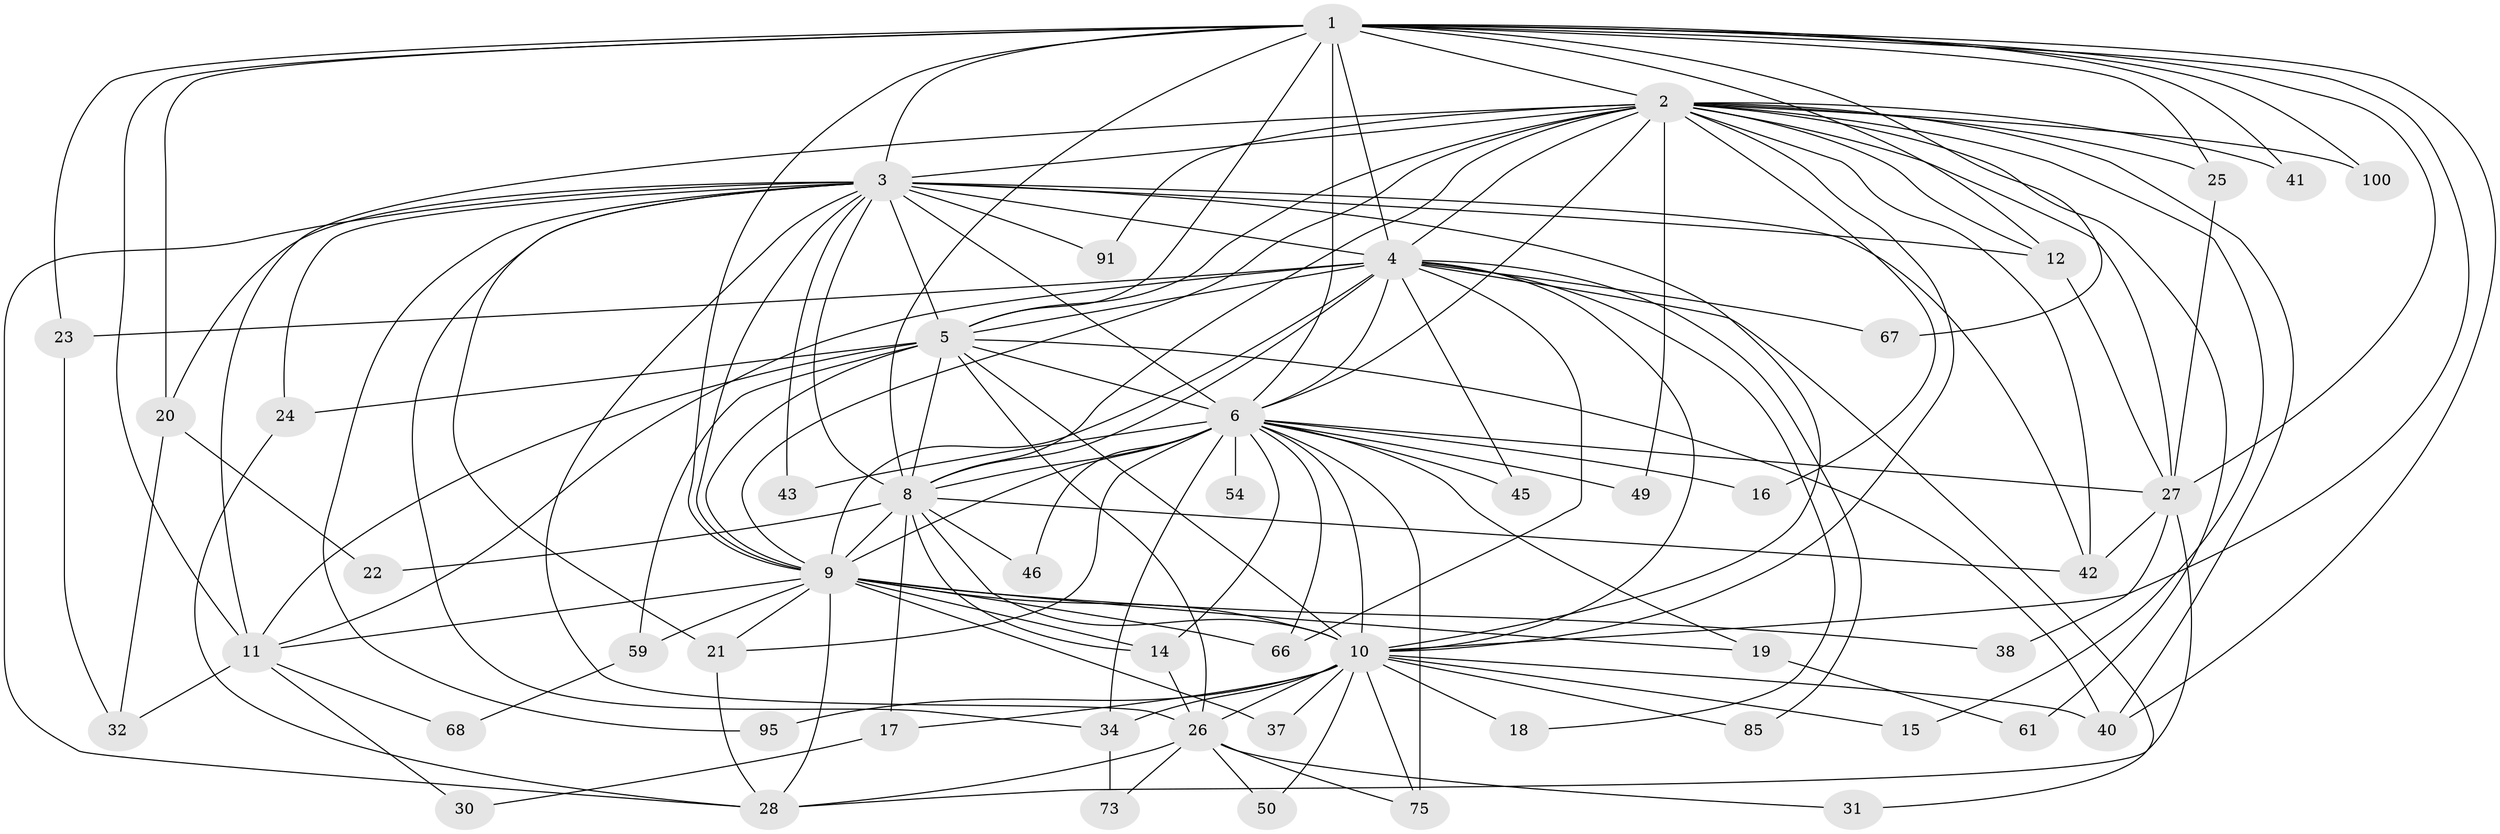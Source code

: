 // original degree distribution, {21: 0.019230769230769232, 25: 0.009615384615384616, 28: 0.009615384615384616, 17: 0.009615384615384616, 18: 0.019230769230769232, 20: 0.009615384615384616, 23: 0.009615384615384616, 22: 0.009615384615384616, 7: 0.019230769230769232, 4: 0.08653846153846154, 3: 0.21153846153846154, 5: 0.028846153846153848, 2: 0.5480769230769231, 8: 0.009615384615384616}
// Generated by graph-tools (version 1.1) at 2025/14/03/09/25 04:14:12]
// undirected, 52 vertices, 144 edges
graph export_dot {
graph [start="1"]
  node [color=gray90,style=filled];
  1;
  2;
  3 [super="+33"];
  4;
  5 [super="+63+60+86+99+65+55"];
  6 [super="+13+7+81+92"];
  8 [super="+57+87+29"];
  9;
  10 [super="+36"];
  11 [super="+89+74+44"];
  12 [super="+70"];
  14 [super="+39"];
  15;
  16;
  17;
  18;
  19;
  20;
  21 [super="+58"];
  22;
  23;
  24;
  25;
  26 [super="+35"];
  27 [super="+80+62"];
  28 [super="+76+52+64"];
  30;
  31;
  32;
  34 [super="+72"];
  37 [super="+48"];
  38;
  40 [super="+56"];
  41;
  42 [super="+47+53"];
  43;
  45;
  46;
  49;
  50;
  54;
  59;
  61 [super="+97"];
  66 [super="+93"];
  67;
  68;
  73 [super="+103"];
  75 [super="+104+94"];
  85;
  91;
  95;
  100;
  1 -- 2;
  1 -- 3;
  1 -- 4;
  1 -- 5 [weight=2];
  1 -- 6 [weight=3];
  1 -- 8;
  1 -- 9;
  1 -- 10;
  1 -- 12;
  1 -- 20;
  1 -- 23;
  1 -- 25;
  1 -- 40;
  1 -- 41;
  1 -- 67;
  1 -- 100;
  1 -- 11;
  1 -- 27;
  2 -- 3;
  2 -- 4;
  2 -- 5 [weight=2];
  2 -- 6 [weight=2];
  2 -- 8;
  2 -- 9;
  2 -- 10;
  2 -- 11 [weight=2];
  2 -- 12;
  2 -- 15;
  2 -- 16;
  2 -- 25;
  2 -- 40;
  2 -- 41;
  2 -- 49;
  2 -- 61 [weight=2];
  2 -- 91;
  2 -- 100;
  2 -- 42;
  2 -- 27;
  3 -- 4;
  3 -- 5 [weight=2];
  3 -- 6 [weight=6];
  3 -- 8 [weight=2];
  3 -- 9 [weight=2];
  3 -- 10;
  3 -- 20;
  3 -- 21 [weight=2];
  3 -- 24;
  3 -- 26;
  3 -- 34;
  3 -- 42 [weight=2];
  3 -- 91;
  3 -- 95;
  3 -- 28;
  3 -- 43;
  3 -- 12;
  4 -- 5;
  4 -- 6 [weight=2];
  4 -- 8;
  4 -- 9;
  4 -- 10;
  4 -- 11;
  4 -- 18;
  4 -- 23;
  4 -- 31;
  4 -- 45;
  4 -- 67;
  4 -- 85;
  4 -- 66;
  5 -- 6 [weight=2];
  5 -- 8;
  5 -- 9 [weight=3];
  5 -- 10;
  5 -- 24;
  5 -- 59;
  5 -- 26;
  5 -- 11;
  5 -- 40;
  6 -- 8 [weight=4];
  6 -- 9 [weight=3];
  6 -- 10 [weight=3];
  6 -- 16;
  6 -- 19;
  6 -- 21;
  6 -- 46;
  6 -- 49;
  6 -- 54 [weight=2];
  6 -- 75 [weight=3];
  6 -- 45;
  6 -- 34;
  6 -- 66;
  6 -- 14;
  6 -- 27;
  6 -- 43;
  8 -- 9;
  8 -- 10 [weight=3];
  8 -- 17;
  8 -- 22;
  8 -- 42;
  8 -- 46;
  8 -- 14;
  9 -- 10;
  9 -- 19;
  9 -- 37;
  9 -- 38;
  9 -- 59;
  9 -- 66;
  9 -- 28;
  9 -- 11 [weight=2];
  9 -- 21;
  9 -- 14;
  10 -- 15;
  10 -- 17;
  10 -- 18;
  10 -- 26;
  10 -- 34;
  10 -- 50;
  10 -- 85;
  10 -- 95;
  10 -- 75;
  10 -- 40;
  10 -- 37 [weight=2];
  11 -- 30;
  11 -- 68;
  11 -- 32;
  12 -- 27;
  14 -- 26;
  17 -- 30;
  19 -- 61;
  20 -- 22;
  20 -- 32;
  21 -- 28;
  23 -- 32;
  24 -- 28;
  25 -- 27;
  26 -- 31;
  26 -- 50;
  26 -- 28;
  26 -- 73;
  26 -- 75;
  27 -- 38;
  27 -- 28;
  27 -- 42;
  34 -- 73 [weight=2];
  59 -- 68;
}

